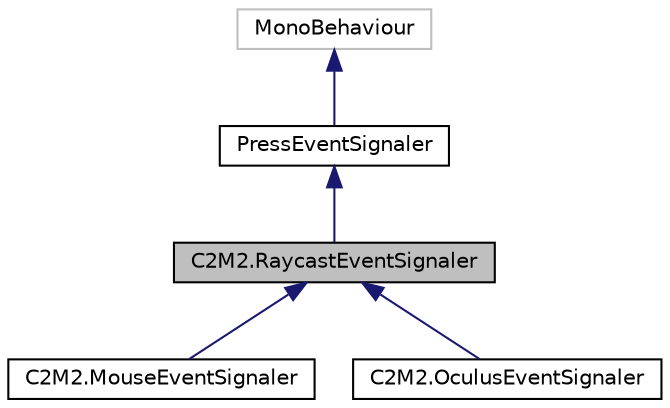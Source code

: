 digraph "C2M2.RaycastEventSignaler"
{
 // LATEX_PDF_SIZE
  edge [fontname="Helvetica",fontsize="10",labelfontname="Helvetica",labelfontsize="10"];
  node [fontname="Helvetica",fontsize="10",shape=record];
  Node1 [label="C2M2.RaycastEventSignaler",height=0.2,width=0.4,color="black", fillcolor="grey75", style="filled", fontcolor="black",tooltip=" "];
  Node2 -> Node1 [dir="back",color="midnightblue",fontsize="10",style="solid",fontname="Helvetica"];
  Node2 [label="PressEventSignaler",height=0.2,width=0.4,color="black", fillcolor="white", style="filled",URL="$d6/d51/class_c2_m2_1_1_press_event_signaler.html",tooltip="Send press, holdPress, and endPress events based on set values of Pressed and RaycastTriggerManager"];
  Node3 -> Node2 [dir="back",color="midnightblue",fontsize="10",style="solid",fontname="Helvetica"];
  Node3 [label="MonoBehaviour",height=0.2,width=0.4,color="grey75", fillcolor="white", style="filled",tooltip=" "];
  Node1 -> Node4 [dir="back",color="midnightblue",fontsize="10",style="solid",fontname="Helvetica"];
  Node4 [label="C2M2.MouseEventSignaler",height=0.2,width=0.4,color="black", fillcolor="white", style="filled",URL="$da/d9d/class_c2_m2_1_1_mouse_event_signaler.html",tooltip=" "];
  Node1 -> Node5 [dir="back",color="midnightblue",fontsize="10",style="solid",fontname="Helvetica"];
  Node5 [label="C2M2.OculusEventSignaler",height=0.2,width=0.4,color="black", fillcolor="white", style="filled",URL="$db/d5e/class_c2_m2_1_1_oculus_event_signaler.html",tooltip="Activate raycast triggers using oculus controller buttons and fingertip distance"];
}
